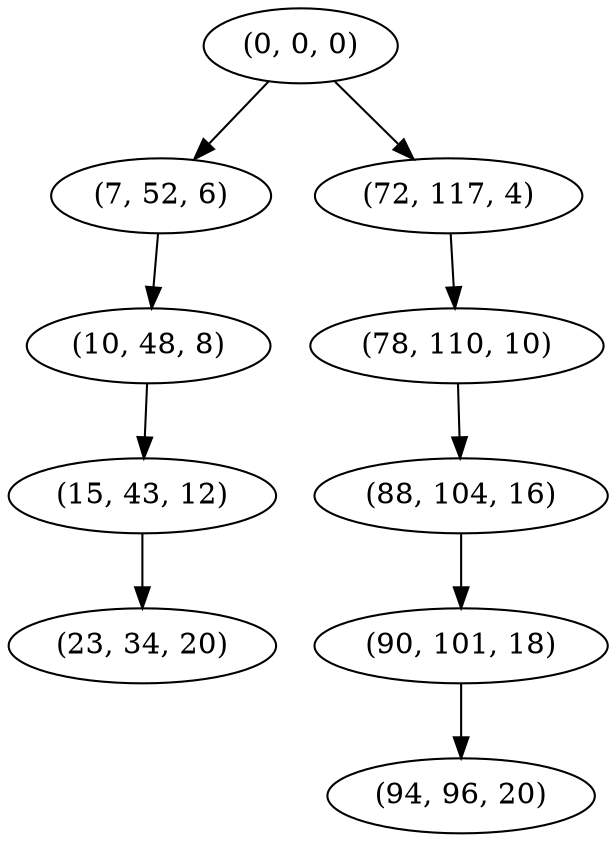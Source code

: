 digraph tree {
    "(0, 0, 0)";
    "(7, 52, 6)";
    "(10, 48, 8)";
    "(15, 43, 12)";
    "(23, 34, 20)";
    "(72, 117, 4)";
    "(78, 110, 10)";
    "(88, 104, 16)";
    "(90, 101, 18)";
    "(94, 96, 20)";
    "(0, 0, 0)" -> "(7, 52, 6)";
    "(0, 0, 0)" -> "(72, 117, 4)";
    "(7, 52, 6)" -> "(10, 48, 8)";
    "(10, 48, 8)" -> "(15, 43, 12)";
    "(15, 43, 12)" -> "(23, 34, 20)";
    "(72, 117, 4)" -> "(78, 110, 10)";
    "(78, 110, 10)" -> "(88, 104, 16)";
    "(88, 104, 16)" -> "(90, 101, 18)";
    "(90, 101, 18)" -> "(94, 96, 20)";
}

